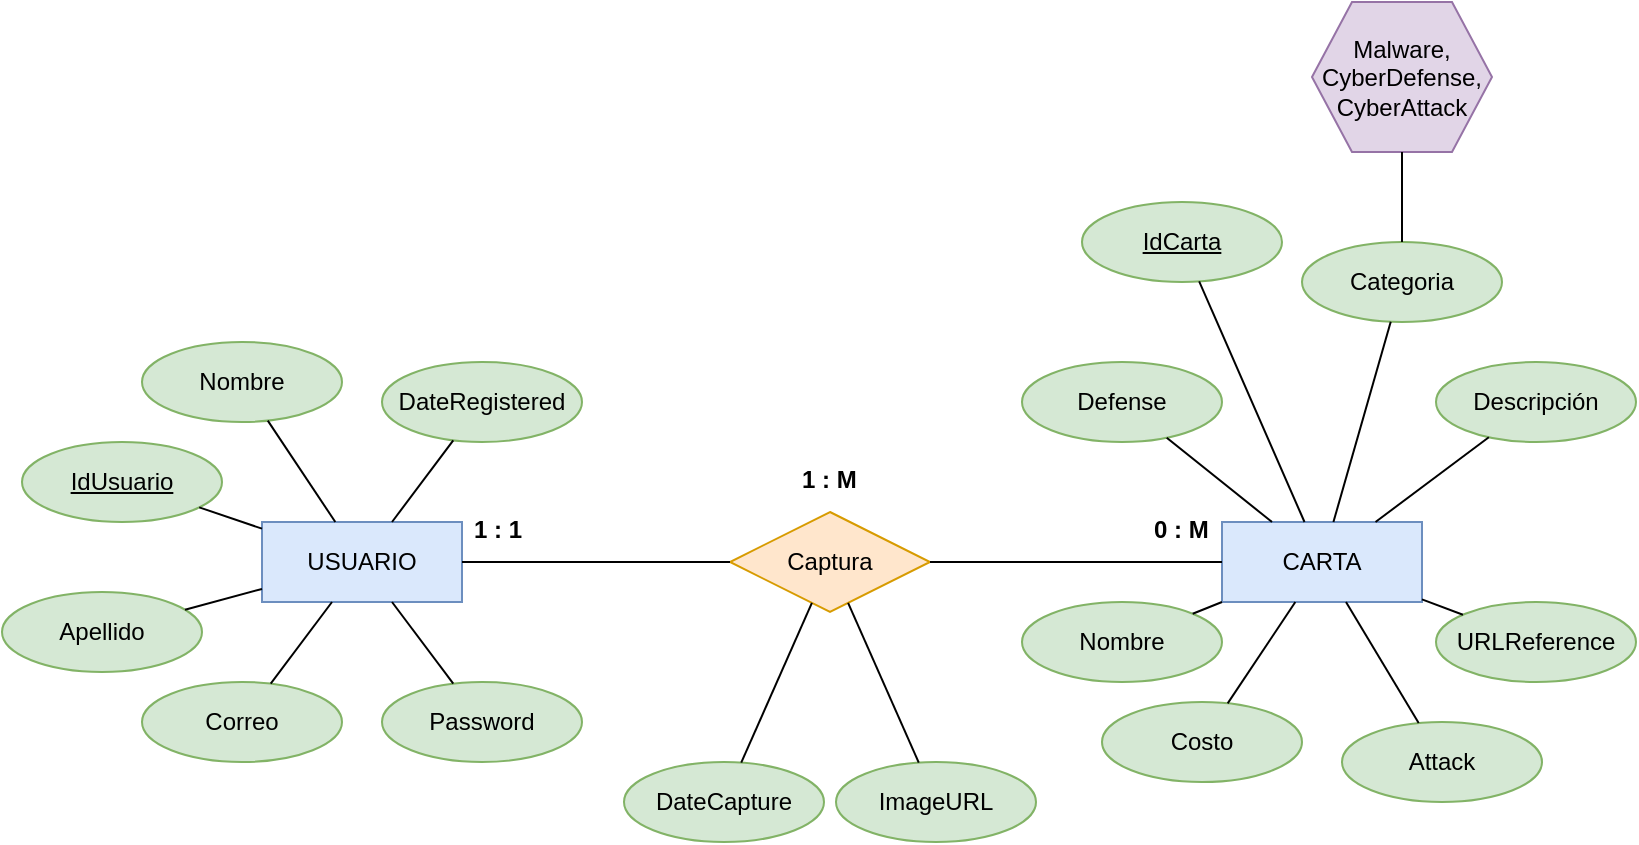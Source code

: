 <mxfile version="26.2.14">
  <diagram name="Página-1" id="IkAE_Rgw1rNBqZ4q8MyZ">
    <mxGraphModel dx="983" dy="556" grid="1" gridSize="10" guides="1" tooltips="1" connect="1" arrows="1" fold="1" page="1" pageScale="1" pageWidth="827" pageHeight="1169" math="0" shadow="0">
      <root>
        <mxCell id="0" />
        <mxCell id="1" parent="0" />
        <mxCell id="kso5AjJPwojteGqDQw1w-1" value="USUARIO" style="whiteSpace=wrap;html=1;align=center;fillColor=#dae8fc;strokeColor=#6c8ebf;" vertex="1" parent="1">
          <mxGeometry x="140" y="320" width="100" height="40" as="geometry" />
        </mxCell>
        <mxCell id="kso5AjJPwojteGqDQw1w-2" value="Captura" style="shape=rhombus;perimeter=rhombusPerimeter;whiteSpace=wrap;html=1;align=center;fillColor=#ffe6cc;strokeColor=#d79b00;" vertex="1" parent="1">
          <mxGeometry x="374" y="315" width="100" height="50" as="geometry" />
        </mxCell>
        <mxCell id="kso5AjJPwojteGqDQw1w-3" value="Malware,&lt;div&gt;CyberDefense,&lt;/div&gt;&lt;div&gt;CyberAttack&lt;/div&gt;" style="shape=hexagon;perimeter=hexagonPerimeter2;whiteSpace=wrap;html=1;fixedSize=1;fillColor=#e1d5e7;strokeColor=#9673a6;" vertex="1" parent="1">
          <mxGeometry x="665" y="60" width="90" height="75" as="geometry" />
        </mxCell>
        <mxCell id="kso5AjJPwojteGqDQw1w-4" value="IdUsuario" style="ellipse;whiteSpace=wrap;html=1;align=center;fontStyle=4;fillColor=#d5e8d4;strokeColor=#82b366;" vertex="1" parent="1">
          <mxGeometry x="20" y="280" width="100" height="40" as="geometry" />
        </mxCell>
        <mxCell id="kso5AjJPwojteGqDQw1w-6" value="CARTA" style="whiteSpace=wrap;html=1;align=center;fillColor=#dae8fc;strokeColor=#6c8ebf;" vertex="1" parent="1">
          <mxGeometry x="620" y="320" width="100" height="40" as="geometry" />
        </mxCell>
        <mxCell id="kso5AjJPwojteGqDQw1w-7" value="" style="endArrow=none;html=1;rounded=0;" edge="1" parent="1" source="kso5AjJPwojteGqDQw1w-1" target="kso5AjJPwojteGqDQw1w-2">
          <mxGeometry relative="1" as="geometry">
            <mxPoint x="290" y="450" as="sourcePoint" />
            <mxPoint x="450" y="450" as="targetPoint" />
          </mxGeometry>
        </mxCell>
        <mxCell id="kso5AjJPwojteGqDQw1w-8" value="" style="endArrow=none;html=1;rounded=0;" edge="1" parent="1" source="kso5AjJPwojteGqDQw1w-2" target="kso5AjJPwojteGqDQw1w-6">
          <mxGeometry relative="1" as="geometry">
            <mxPoint x="560" y="440" as="sourcePoint" />
            <mxPoint x="720" y="440" as="targetPoint" />
          </mxGeometry>
        </mxCell>
        <mxCell id="kso5AjJPwojteGqDQw1w-9" value="1 : M" style="text;strokeColor=none;fillColor=none;spacingLeft=4;spacingRight=4;overflow=hidden;rotatable=0;points=[[0,0.5],[1,0.5]];portConstraint=eastwest;fontSize=12;whiteSpace=wrap;html=1;fontStyle=1" vertex="1" parent="1">
          <mxGeometry x="404" y="285" width="40" height="30" as="geometry" />
        </mxCell>
        <mxCell id="kso5AjJPwojteGqDQw1w-10" value="0 : M" style="text;strokeColor=none;fillColor=none;spacingLeft=4;spacingRight=4;overflow=hidden;rotatable=0;points=[[0,0.5],[1,0.5]];portConstraint=eastwest;fontSize=12;whiteSpace=wrap;html=1;fontStyle=1" vertex="1" parent="1">
          <mxGeometry x="580" y="310" width="40" height="30" as="geometry" />
        </mxCell>
        <mxCell id="kso5AjJPwojteGqDQw1w-11" value="1 : 1" style="text;strokeColor=none;fillColor=none;spacingLeft=4;spacingRight=4;overflow=hidden;rotatable=0;points=[[0,0.5],[1,0.5]];portConstraint=eastwest;fontSize=12;whiteSpace=wrap;html=1;fontStyle=1" vertex="1" parent="1">
          <mxGeometry x="240" y="310" width="40" height="30" as="geometry" />
        </mxCell>
        <mxCell id="kso5AjJPwojteGqDQw1w-18" value="Nombre" style="ellipse;whiteSpace=wrap;html=1;align=center;fillColor=#d5e8d4;strokeColor=#82b366;" vertex="1" parent="1">
          <mxGeometry x="80" y="230" width="100" height="40" as="geometry" />
        </mxCell>
        <mxCell id="kso5AjJPwojteGqDQw1w-19" value="Apellido" style="ellipse;whiteSpace=wrap;html=1;align=center;fillColor=#d5e8d4;strokeColor=#82b366;" vertex="1" parent="1">
          <mxGeometry x="10" y="355" width="100" height="40" as="geometry" />
        </mxCell>
        <mxCell id="kso5AjJPwojteGqDQw1w-20" value="Correo" style="ellipse;whiteSpace=wrap;html=1;align=center;fillColor=#d5e8d4;strokeColor=#82b366;" vertex="1" parent="1">
          <mxGeometry x="80" y="400" width="100" height="40" as="geometry" />
        </mxCell>
        <mxCell id="kso5AjJPwojteGqDQw1w-21" value="Password" style="ellipse;whiteSpace=wrap;html=1;align=center;fillColor=#d5e8d4;strokeColor=#82b366;" vertex="1" parent="1">
          <mxGeometry x="200" y="400" width="100" height="40" as="geometry" />
        </mxCell>
        <mxCell id="kso5AjJPwojteGqDQw1w-24" value="DateRegistered" style="ellipse;whiteSpace=wrap;html=1;align=center;fillColor=#d5e8d4;strokeColor=#82b366;" vertex="1" parent="1">
          <mxGeometry x="200" y="240" width="100" height="40" as="geometry" />
        </mxCell>
        <mxCell id="kso5AjJPwojteGqDQw1w-25" value="" style="endArrow=none;html=1;rounded=0;" edge="1" parent="1" source="kso5AjJPwojteGqDQw1w-4" target="kso5AjJPwojteGqDQw1w-1">
          <mxGeometry relative="1" as="geometry">
            <mxPoint x="310" y="570" as="sourcePoint" />
            <mxPoint x="470" y="570" as="targetPoint" />
          </mxGeometry>
        </mxCell>
        <mxCell id="kso5AjJPwojteGqDQw1w-26" value="" style="endArrow=none;html=1;rounded=0;" edge="1" parent="1" source="kso5AjJPwojteGqDQw1w-19" target="kso5AjJPwojteGqDQw1w-1">
          <mxGeometry relative="1" as="geometry">
            <mxPoint x="50" y="380" as="sourcePoint" />
            <mxPoint x="210" y="380" as="targetPoint" />
          </mxGeometry>
        </mxCell>
        <mxCell id="kso5AjJPwojteGqDQw1w-27" value="" style="endArrow=none;html=1;rounded=0;" edge="1" parent="1" source="kso5AjJPwojteGqDQw1w-20" target="kso5AjJPwojteGqDQw1w-1">
          <mxGeometry relative="1" as="geometry">
            <mxPoint x="130" y="410" as="sourcePoint" />
            <mxPoint x="280" y="410" as="targetPoint" />
          </mxGeometry>
        </mxCell>
        <mxCell id="kso5AjJPwojteGqDQw1w-28" value="" style="endArrow=none;html=1;rounded=0;" edge="1" parent="1" source="kso5AjJPwojteGqDQw1w-1" target="kso5AjJPwojteGqDQw1w-18">
          <mxGeometry relative="1" as="geometry">
            <mxPoint x="160" y="290" as="sourcePoint" />
            <mxPoint x="320" y="290" as="targetPoint" />
          </mxGeometry>
        </mxCell>
        <mxCell id="kso5AjJPwojteGqDQw1w-29" value="" style="endArrow=none;html=1;rounded=0;" edge="1" parent="1" source="kso5AjJPwojteGqDQw1w-21" target="kso5AjJPwojteGqDQw1w-1">
          <mxGeometry relative="1" as="geometry">
            <mxPoint x="260" y="480" as="sourcePoint" />
            <mxPoint x="420" y="480" as="targetPoint" />
          </mxGeometry>
        </mxCell>
        <mxCell id="kso5AjJPwojteGqDQw1w-30" value="" style="endArrow=none;html=1;rounded=0;" edge="1" parent="1" source="kso5AjJPwojteGqDQw1w-1" target="kso5AjJPwojteGqDQw1w-24">
          <mxGeometry relative="1" as="geometry">
            <mxPoint x="230" y="300" as="sourcePoint" />
            <mxPoint x="390" y="300" as="targetPoint" />
          </mxGeometry>
        </mxCell>
        <mxCell id="kso5AjJPwojteGqDQw1w-31" value="IdCarta" style="ellipse;whiteSpace=wrap;html=1;align=center;fontStyle=4;fillColor=#d5e8d4;strokeColor=#82b366;" vertex="1" parent="1">
          <mxGeometry x="550" y="160" width="100" height="40" as="geometry" />
        </mxCell>
        <mxCell id="kso5AjJPwojteGqDQw1w-32" value="Categoria" style="ellipse;whiteSpace=wrap;html=1;align=center;fillColor=#d5e8d4;strokeColor=#82b366;" vertex="1" parent="1">
          <mxGeometry x="660" y="180" width="100" height="40" as="geometry" />
        </mxCell>
        <mxCell id="kso5AjJPwojteGqDQw1w-33" value="" style="endArrow=none;html=1;rounded=0;" edge="1" parent="1" source="kso5AjJPwojteGqDQw1w-3" target="kso5AjJPwojteGqDQw1w-32">
          <mxGeometry relative="1" as="geometry">
            <mxPoint x="710" y="150" as="sourcePoint" />
            <mxPoint x="870" y="150" as="targetPoint" />
          </mxGeometry>
        </mxCell>
        <mxCell id="kso5AjJPwojteGqDQw1w-34" value="Descripción" style="ellipse;whiteSpace=wrap;html=1;align=center;fillColor=#d5e8d4;strokeColor=#82b366;" vertex="1" parent="1">
          <mxGeometry x="727" y="240" width="100" height="40" as="geometry" />
        </mxCell>
        <mxCell id="kso5AjJPwojteGqDQw1w-35" value="URLReference" style="ellipse;whiteSpace=wrap;html=1;align=center;fillColor=#d5e8d4;strokeColor=#82b366;" vertex="1" parent="1">
          <mxGeometry x="727" y="360" width="100" height="40" as="geometry" />
        </mxCell>
        <mxCell id="kso5AjJPwojteGqDQw1w-36" value="Nombre" style="ellipse;whiteSpace=wrap;html=1;align=center;fillColor=#d5e8d4;strokeColor=#82b366;" vertex="1" parent="1">
          <mxGeometry x="520" y="360" width="100" height="40" as="geometry" />
        </mxCell>
        <mxCell id="kso5AjJPwojteGqDQw1w-37" value="Attack" style="ellipse;whiteSpace=wrap;html=1;align=center;fillColor=#d5e8d4;strokeColor=#82b366;" vertex="1" parent="1">
          <mxGeometry x="680" y="420" width="100" height="40" as="geometry" />
        </mxCell>
        <mxCell id="kso5AjJPwojteGqDQw1w-38" value="Defense" style="ellipse;whiteSpace=wrap;html=1;align=center;fillColor=#d5e8d4;strokeColor=#82b366;" vertex="1" parent="1">
          <mxGeometry x="520" y="240" width="100" height="40" as="geometry" />
        </mxCell>
        <mxCell id="kso5AjJPwojteGqDQw1w-39" value="Costo" style="ellipse;whiteSpace=wrap;html=1;align=center;fillColor=#d5e8d4;strokeColor=#82b366;" vertex="1" parent="1">
          <mxGeometry x="560" y="410" width="100" height="40" as="geometry" />
        </mxCell>
        <mxCell id="kso5AjJPwojteGqDQw1w-40" value="" style="endArrow=none;html=1;rounded=0;" edge="1" parent="1" source="kso5AjJPwojteGqDQw1w-38" target="kso5AjJPwojteGqDQw1w-6">
          <mxGeometry relative="1" as="geometry">
            <mxPoint x="650" y="280" as="sourcePoint" />
            <mxPoint x="810" y="280" as="targetPoint" />
          </mxGeometry>
        </mxCell>
        <mxCell id="kso5AjJPwojteGqDQw1w-41" value="" style="endArrow=none;html=1;rounded=0;" edge="1" parent="1" source="kso5AjJPwojteGqDQw1w-31" target="kso5AjJPwojteGqDQw1w-6">
          <mxGeometry relative="1" as="geometry">
            <mxPoint x="670" y="260" as="sourcePoint" />
            <mxPoint x="830" y="260" as="targetPoint" />
          </mxGeometry>
        </mxCell>
        <mxCell id="kso5AjJPwojteGqDQw1w-42" value="" style="endArrow=none;html=1;rounded=0;" edge="1" parent="1" source="kso5AjJPwojteGqDQw1w-32" target="kso5AjJPwojteGqDQw1w-6">
          <mxGeometry relative="1" as="geometry">
            <mxPoint x="680" y="270" as="sourcePoint" />
            <mxPoint x="840" y="270" as="targetPoint" />
          </mxGeometry>
        </mxCell>
        <mxCell id="kso5AjJPwojteGqDQw1w-43" value="" style="endArrow=none;html=1;rounded=0;" edge="1" parent="1" source="kso5AjJPwojteGqDQw1w-36" target="kso5AjJPwojteGqDQw1w-6">
          <mxGeometry relative="1" as="geometry">
            <mxPoint x="620" y="390" as="sourcePoint" />
            <mxPoint x="780" y="390" as="targetPoint" />
          </mxGeometry>
        </mxCell>
        <mxCell id="kso5AjJPwojteGqDQw1w-44" value="" style="endArrow=none;html=1;rounded=0;" edge="1" parent="1" source="kso5AjJPwojteGqDQw1w-39" target="kso5AjJPwojteGqDQw1w-6">
          <mxGeometry relative="1" as="geometry">
            <mxPoint x="600" y="420" as="sourcePoint" />
            <mxPoint x="760" y="420" as="targetPoint" />
          </mxGeometry>
        </mxCell>
        <mxCell id="kso5AjJPwojteGqDQw1w-45" value="" style="endArrow=none;html=1;rounded=0;" edge="1" parent="1" source="kso5AjJPwojteGqDQw1w-37" target="kso5AjJPwojteGqDQw1w-6">
          <mxGeometry relative="1" as="geometry">
            <mxPoint x="720" y="400" as="sourcePoint" />
            <mxPoint x="880" y="400" as="targetPoint" />
          </mxGeometry>
        </mxCell>
        <mxCell id="kso5AjJPwojteGqDQw1w-46" value="" style="endArrow=none;html=1;rounded=0;" edge="1" parent="1" source="kso5AjJPwojteGqDQw1w-6" target="kso5AjJPwojteGqDQw1w-34">
          <mxGeometry relative="1" as="geometry">
            <mxPoint x="750" y="300" as="sourcePoint" />
            <mxPoint x="910" y="300" as="targetPoint" />
          </mxGeometry>
        </mxCell>
        <mxCell id="kso5AjJPwojteGqDQw1w-47" value="" style="endArrow=none;html=1;rounded=0;" edge="1" parent="1" source="kso5AjJPwojteGqDQw1w-6" target="kso5AjJPwojteGqDQw1w-35">
          <mxGeometry relative="1" as="geometry">
            <mxPoint x="770" y="340" as="sourcePoint" />
            <mxPoint x="930" y="340" as="targetPoint" />
          </mxGeometry>
        </mxCell>
        <mxCell id="kso5AjJPwojteGqDQw1w-48" value="DateCapture" style="ellipse;whiteSpace=wrap;html=1;align=center;fillColor=#d5e8d4;strokeColor=#82b366;" vertex="1" parent="1">
          <mxGeometry x="321" y="440" width="100" height="40" as="geometry" />
        </mxCell>
        <mxCell id="kso5AjJPwojteGqDQw1w-49" value="ImageURL" style="ellipse;whiteSpace=wrap;html=1;align=center;fillColor=#d5e8d4;strokeColor=#82b366;" vertex="1" parent="1">
          <mxGeometry x="427" y="440" width="100" height="40" as="geometry" />
        </mxCell>
        <mxCell id="kso5AjJPwojteGqDQw1w-50" value="" style="endArrow=none;html=1;rounded=0;" edge="1" parent="1" source="kso5AjJPwojteGqDQw1w-48" target="kso5AjJPwojteGqDQw1w-2">
          <mxGeometry relative="1" as="geometry">
            <mxPoint x="380" y="400" as="sourcePoint" />
            <mxPoint x="540" y="400" as="targetPoint" />
          </mxGeometry>
        </mxCell>
        <mxCell id="kso5AjJPwojteGqDQw1w-51" value="" style="endArrow=none;html=1;rounded=0;" edge="1" parent="1" source="kso5AjJPwojteGqDQw1w-49" target="kso5AjJPwojteGqDQw1w-2">
          <mxGeometry relative="1" as="geometry">
            <mxPoint x="440" y="410" as="sourcePoint" />
            <mxPoint x="600" y="410" as="targetPoint" />
          </mxGeometry>
        </mxCell>
      </root>
    </mxGraphModel>
  </diagram>
</mxfile>
